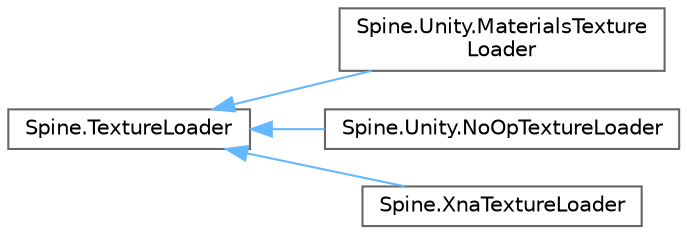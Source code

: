 digraph "类继承关系图"
{
 // LATEX_PDF_SIZE
  bgcolor="transparent";
  edge [fontname=Helvetica,fontsize=10,labelfontname=Helvetica,labelfontsize=10];
  node [fontname=Helvetica,fontsize=10,shape=box,height=0.2,width=0.4];
  rankdir="LR";
  Node0 [id="Node000000",label="Spine.TextureLoader",height=0.2,width=0.4,color="grey40", fillcolor="white", style="filled",URL="$interface_spine_1_1_texture_loader.html",tooltip=" "];
  Node0 -> Node1 [id="edge6177_Node000000_Node000001",dir="back",color="steelblue1",style="solid",tooltip=" "];
  Node1 [id="Node000001",label="Spine.Unity.MaterialsTexture\lLoader",height=0.2,width=0.4,color="grey40", fillcolor="white", style="filled",URL="$class_spine_1_1_unity_1_1_materials_texture_loader.html",tooltip=" "];
  Node0 -> Node2 [id="edge6178_Node000000_Node000002",dir="back",color="steelblue1",style="solid",tooltip=" "];
  Node2 [id="Node000002",label="Spine.Unity.NoOpTextureLoader",height=0.2,width=0.4,color="grey40", fillcolor="white", style="filled",URL="$class_spine_1_1_unity_1_1_no_op_texture_loader.html",tooltip=" "];
  Node0 -> Node3 [id="edge6179_Node000000_Node000003",dir="back",color="steelblue1",style="solid",tooltip=" "];
  Node3 [id="Node000003",label="Spine.XnaTextureLoader",height=0.2,width=0.4,color="grey40", fillcolor="white", style="filled",URL="$class_spine_1_1_xna_texture_loader.html",tooltip=" "];
}
